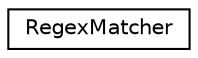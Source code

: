 digraph "Graphical Class Hierarchy"
{
  edge [fontname="Helvetica",fontsize="10",labelfontname="Helvetica",labelfontsize="10"];
  node [fontname="Helvetica",fontsize="10",shape=record];
  rankdir="LR";
  Node0 [label="RegexMatcher",height=0.2,width=0.4,color="black", fillcolor="white", style="filled",URL="$classaworx_1_1lib_1_1strings_1_1util_1_1RegexMatcher.html"];
}
